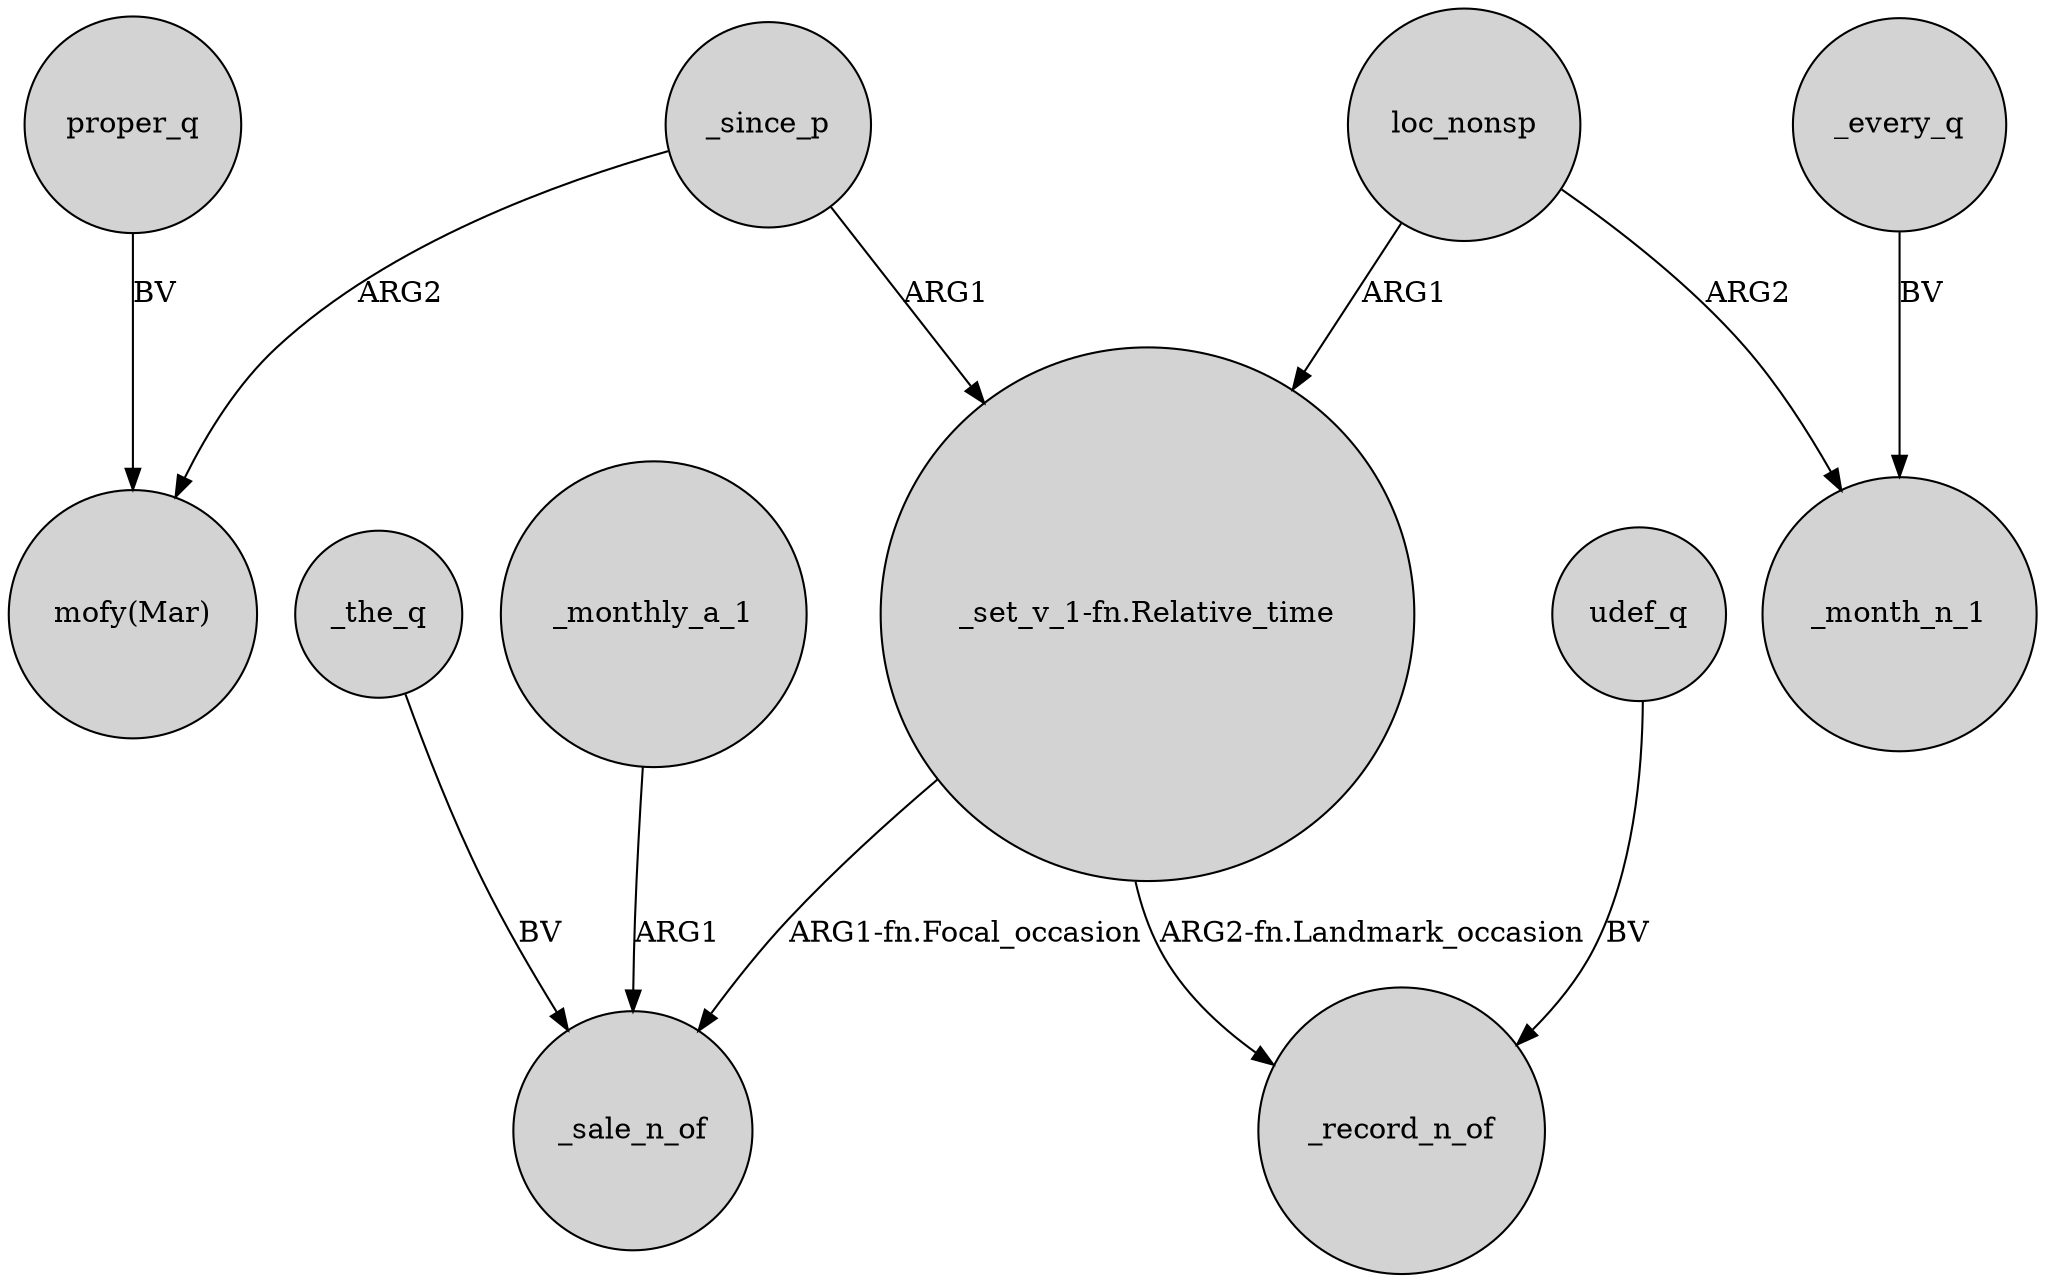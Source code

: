 digraph {
	node [shape=circle style=filled]
	_since_p -> "mofy(Mar)" [label=ARG2]
	_the_q -> _sale_n_of [label=BV]
	_every_q -> _month_n_1 [label=BV]
	loc_nonsp -> _month_n_1 [label=ARG2]
	proper_q -> "mofy(Mar)" [label=BV]
	loc_nonsp -> "_set_v_1-fn.Relative_time" [label=ARG1]
	_since_p -> "_set_v_1-fn.Relative_time" [label=ARG1]
	_monthly_a_1 -> _sale_n_of [label=ARG1]
	udef_q -> _record_n_of [label=BV]
	"_set_v_1-fn.Relative_time" -> _sale_n_of [label="ARG1-fn.Focal_occasion"]
	"_set_v_1-fn.Relative_time" -> _record_n_of [label="ARG2-fn.Landmark_occasion"]
}
